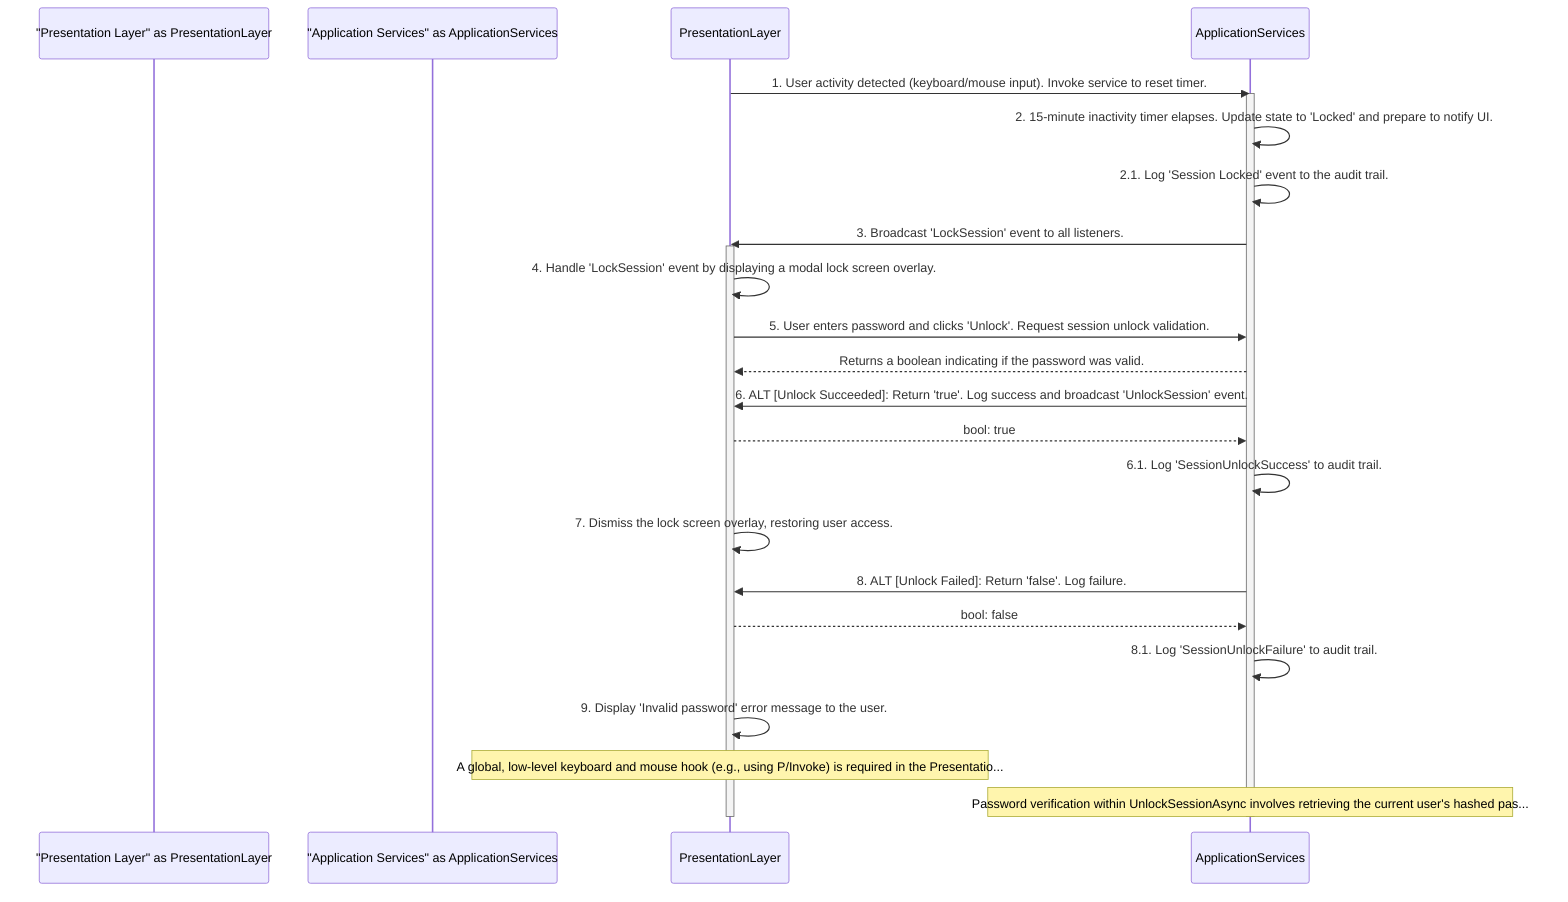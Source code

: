 sequenceDiagram
    participant "Presentation Layer" as PresentationLayer
    participant "Application Services" as ApplicationServices

    PresentationLayer->>ApplicationServices: 1. User activity detected (keyboard/mouse input). Invoke service to reset timer.
    activate ApplicationServices
    ApplicationServices->>ApplicationServices: 2. 15-minute inactivity timer elapses. Update state to 'Locked' and prepare to notify UI.
    ApplicationServices->>ApplicationServices: 2.1. Log 'Session Locked' event to the audit trail.
    ApplicationServices->>PresentationLayer: 3. Broadcast 'LockSession' event to all listeners.
    activate PresentationLayer
    PresentationLayer->>PresentationLayer: 4. Handle 'LockSession' event by displaying a modal lock screen overlay.
    PresentationLayer->>ApplicationServices: 5. User enters password and clicks 'Unlock'. Request session unlock validation.
    ApplicationServices-->>PresentationLayer: Returns a boolean indicating if the password was valid.
    ApplicationServices->>PresentationLayer: 6. ALT [Unlock Succeeded]: Return 'true'. Log success and broadcast 'UnlockSession' event.
    PresentationLayer-->>ApplicationServices: bool: true
    ApplicationServices->>ApplicationServices: 6.1. Log 'SessionUnlockSuccess' to audit trail.
    PresentationLayer->>PresentationLayer: 7. Dismiss the lock screen overlay, restoring user access.
    ApplicationServices->>PresentationLayer: 8. ALT [Unlock Failed]: Return 'false'. Log failure.
    PresentationLayer-->>ApplicationServices: bool: false
    ApplicationServices->>ApplicationServices: 8.1. Log 'SessionUnlockFailure' to audit trail.
    PresentationLayer->>PresentationLayer: 9. Display 'Invalid password' error message to the user.

    note over PresentationLayer: A global, low-level keyboard and mouse hook (e.g., using P/Invoke) is required in the Presentatio...
    note over ApplicationServices: Password verification within UnlockSessionAsync involves retrieving the current user's hashed pas...

    deactivate PresentationLayer
    deactivate ApplicationServices